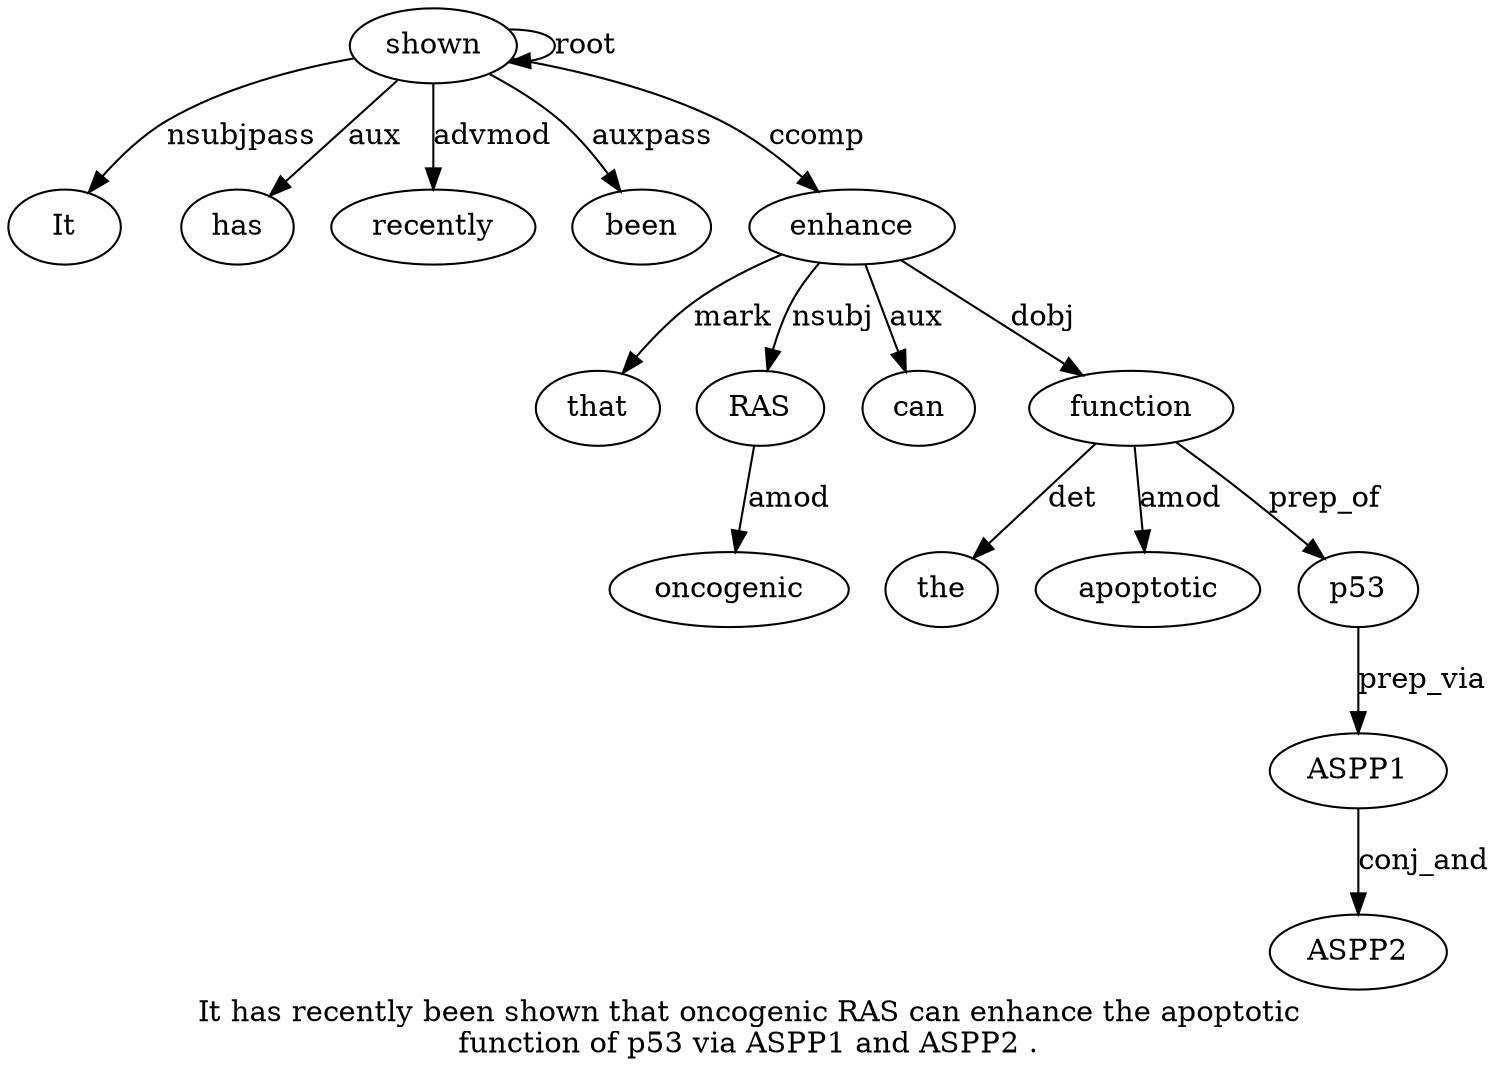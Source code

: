 digraph "It has recently been shown that oncogenic RAS can enhance the apoptotic function of p53 via ASPP1 and ASPP2 ." {
label="It has recently been shown that oncogenic RAS can enhance the apoptotic
function of p53 via ASPP1 and ASPP2 .";
shown5 [style=filled, fillcolor=white, label=shown];
It1 [style=filled, fillcolor=white, label=It];
shown5 -> It1  [label=nsubjpass];
has2 [style=filled, fillcolor=white, label=has];
shown5 -> has2  [label=aux];
recently3 [style=filled, fillcolor=white, label=recently];
shown5 -> recently3  [label=advmod];
been4 [style=filled, fillcolor=white, label=been];
shown5 -> been4  [label=auxpass];
shown5 -> shown5  [label=root];
enhance10 [style=filled, fillcolor=white, label=enhance];
that6 [style=filled, fillcolor=white, label=that];
enhance10 -> that6  [label=mark];
RAS8 [style=filled, fillcolor=white, label=RAS];
oncogenic7 [style=filled, fillcolor=white, label=oncogenic];
RAS8 -> oncogenic7  [label=amod];
enhance10 -> RAS8  [label=nsubj];
can9 [style=filled, fillcolor=white, label=can];
enhance10 -> can9  [label=aux];
shown5 -> enhance10  [label=ccomp];
function13 [style=filled, fillcolor=white, label=function];
the11 [style=filled, fillcolor=white, label=the];
function13 -> the11  [label=det];
apoptotic12 [style=filled, fillcolor=white, label=apoptotic];
function13 -> apoptotic12  [label=amod];
enhance10 -> function13  [label=dobj];
p531 [style=filled, fillcolor=white, label=p53];
function13 -> p531  [label=prep_of];
ASPP117 [style=filled, fillcolor=white, label=ASPP1];
p531 -> ASPP117  [label=prep_via];
ASPP219 [style=filled, fillcolor=white, label=ASPP2];
ASPP117 -> ASPP219  [label=conj_and];
}
